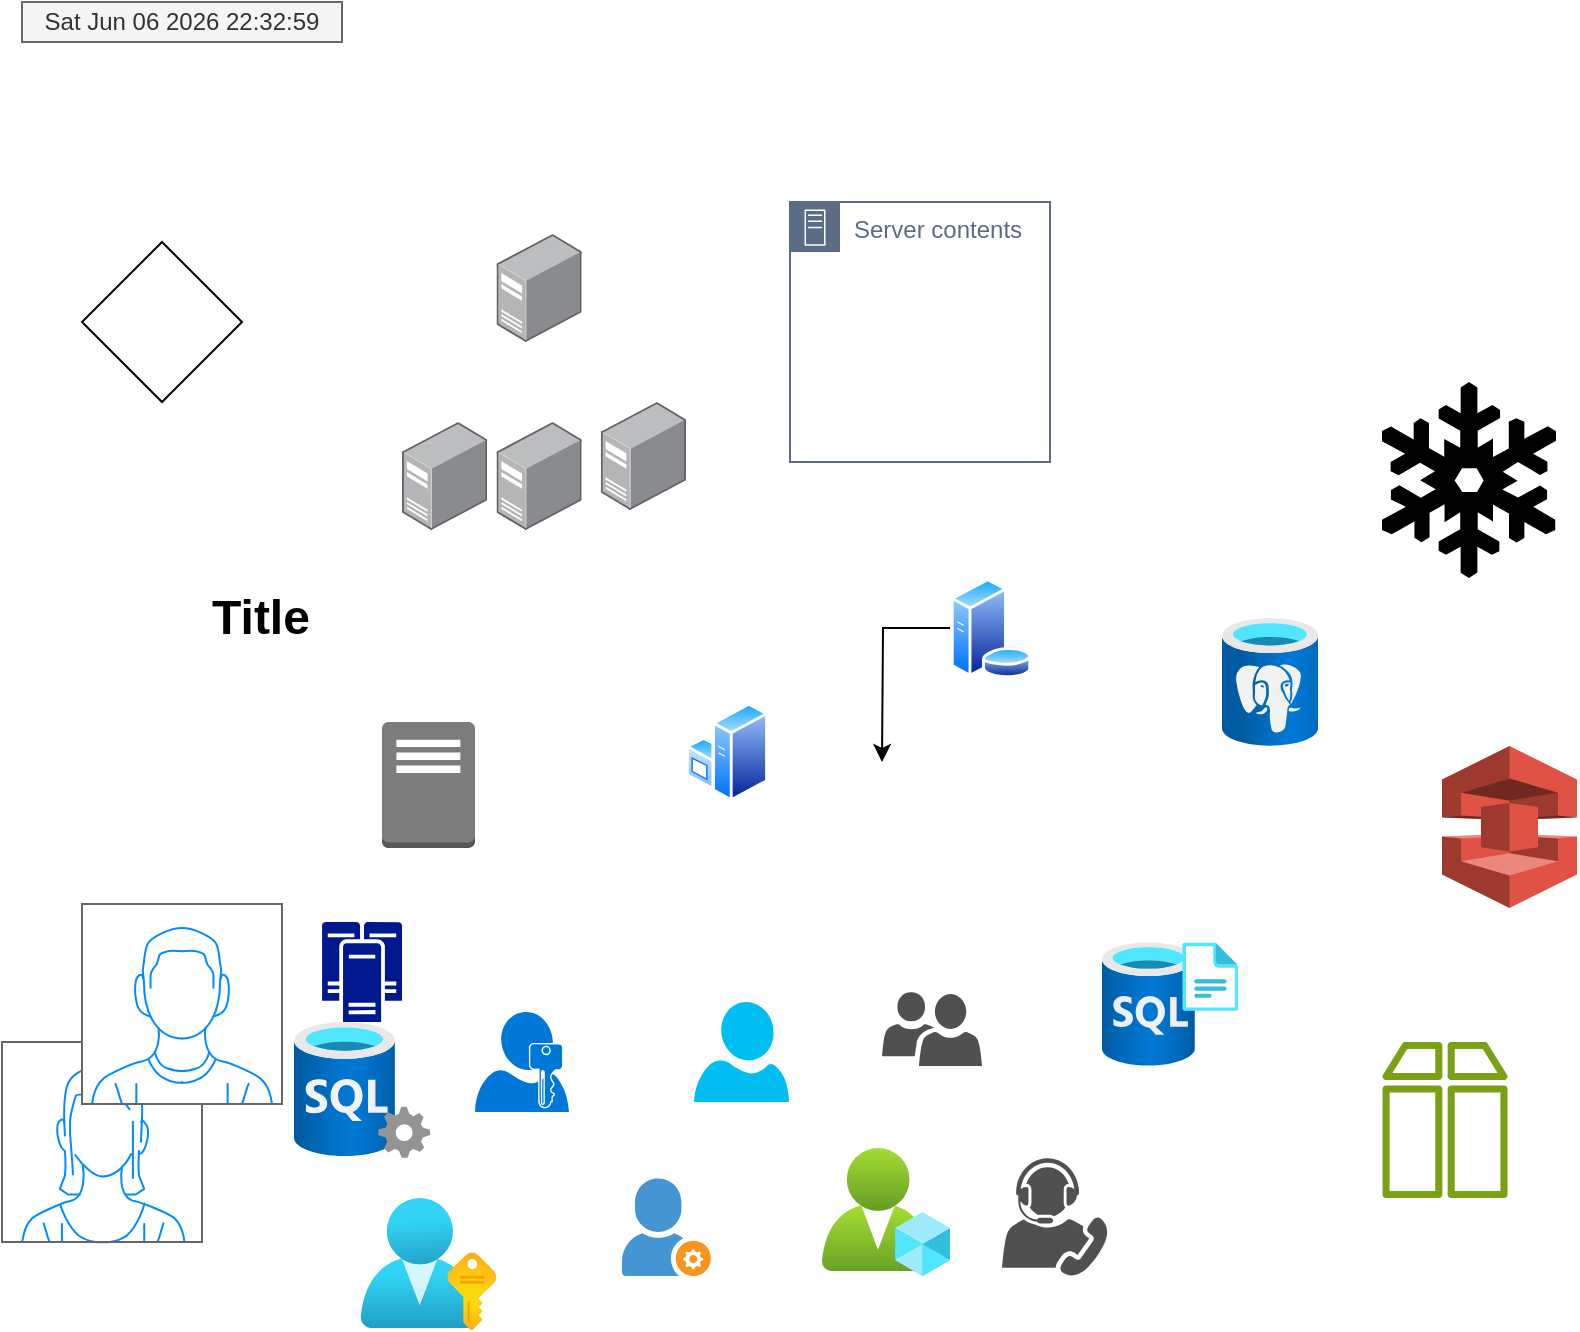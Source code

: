 <mxfile version="22.0.4" type="github">
  <diagram name="Page-1" id="sRmgB1Pe9PFXPVjPCZp8">
    <mxGraphModel dx="1434" dy="726" grid="1" gridSize="10" guides="1" tooltips="1" connect="1" arrows="1" fold="1" page="1" pageScale="1" pageWidth="827" pageHeight="1169" math="0" shadow="0">
      <root>
        <mxCell id="0" />
        <mxCell id="1" parent="0" />
        <mxCell id="tPyTrMyJ9M7yAe20bpE8-1" value="" style="rhombus;whiteSpace=wrap;html=1;" parent="1" vertex="1">
          <mxGeometry x="60" y="150" width="80" height="80" as="geometry" />
        </mxCell>
        <mxCell id="tPyTrMyJ9M7yAe20bpE8-2" value="" style="image;points=[];aspect=fixed;html=1;align=center;shadow=0;dashed=0;image=img/lib/allied_telesis/computer_and_terminals/Server_Desktop.svg;" parent="1" vertex="1">
          <mxGeometry x="267.25" y="146" width="42.6" height="54" as="geometry" />
        </mxCell>
        <mxCell id="tPyTrMyJ9M7yAe20bpE8-3" value="" style="image;aspect=fixed;perimeter=ellipsePerimeter;html=1;align=center;shadow=0;dashed=0;spacingTop=3;image=img/lib/active_directory/windows_server.svg;" parent="1" vertex="1">
          <mxGeometry x="362" y="380" width="41" height="50" as="geometry" />
        </mxCell>
        <mxCell id="tPyTrMyJ9M7yAe20bpE8-24" style="edgeStyle=orthogonalEdgeStyle;rounded=0;orthogonalLoop=1;jettySize=auto;html=1;exitX=0;exitY=0.5;exitDx=0;exitDy=0;" parent="1" source="tPyTrMyJ9M7yAe20bpE8-4" edge="1">
          <mxGeometry relative="1" as="geometry">
            <mxPoint x="460" y="410" as="targetPoint" />
          </mxGeometry>
        </mxCell>
        <mxCell id="tPyTrMyJ9M7yAe20bpE8-4" value="" style="image;aspect=fixed;perimeter=ellipsePerimeter;html=1;align=center;shadow=0;dashed=0;spacingTop=3;image=img/lib/active_directory/database_server.svg;" parent="1" vertex="1">
          <mxGeometry x="494" y="318" width="41" height="50" as="geometry" />
        </mxCell>
        <mxCell id="tPyTrMyJ9M7yAe20bpE8-5" value="" style="outlineConnect=0;dashed=0;verticalLabelPosition=bottom;verticalAlign=top;align=center;html=1;shape=mxgraph.aws3.traditional_server;fillColor=#7D7C7C;gradientColor=none;" parent="1" vertex="1">
          <mxGeometry x="210" y="390" width="46.5" height="63" as="geometry" />
        </mxCell>
        <mxCell id="tPyTrMyJ9M7yAe20bpE8-6" value="Server contents" style="points=[[0,0],[0.25,0],[0.5,0],[0.75,0],[1,0],[1,0.25],[1,0.5],[1,0.75],[1,1],[0.75,1],[0.5,1],[0.25,1],[0,1],[0,0.75],[0,0.5],[0,0.25]];outlineConnect=0;gradientColor=none;html=1;whiteSpace=wrap;fontSize=12;fontStyle=0;container=1;pointerEvents=0;collapsible=0;recursiveResize=0;shape=mxgraph.aws4.group;grIcon=mxgraph.aws4.group_on_premise;strokeColor=#5A6C86;fillColor=none;verticalAlign=top;align=left;spacingLeft=30;fontColor=#5A6C86;dashed=0;" parent="1" vertex="1">
          <mxGeometry x="414" y="130" width="130" height="130" as="geometry" />
        </mxCell>
        <mxCell id="tPyTrMyJ9M7yAe20bpE8-7" value="" style="image;aspect=fixed;html=1;points=[];align=center;fontSize=12;image=img/lib/azure2/databases/SQL_Server_Registries.svg;" parent="1" vertex="1">
          <mxGeometry x="570" y="500" width="68" height="62" as="geometry" />
        </mxCell>
        <mxCell id="tPyTrMyJ9M7yAe20bpE8-8" value="" style="image;aspect=fixed;html=1;points=[];align=center;fontSize=12;image=img/lib/azure2/databases/Azure_Database_PostgreSQL_Server.svg;" parent="1" vertex="1">
          <mxGeometry x="630" y="338" width="48" height="64" as="geometry" />
        </mxCell>
        <mxCell id="tPyTrMyJ9M7yAe20bpE8-9" value="" style="image;aspect=fixed;html=1;points=[];align=center;fontSize=12;image=img/lib/azure2/databases/SQL_Server.svg;" parent="1" vertex="1">
          <mxGeometry x="166" y="540" width="68" height="68" as="geometry" />
        </mxCell>
        <mxCell id="tPyTrMyJ9M7yAe20bpE8-10" value="" style="sketch=0;aspect=fixed;pointerEvents=1;shadow=0;dashed=0;html=1;strokeColor=none;labelPosition=center;verticalLabelPosition=bottom;verticalAlign=top;align=center;fillColor=#00188D;shape=mxgraph.mscae.enterprise.cluster_server" parent="1" vertex="1">
          <mxGeometry x="180" y="490" width="40" height="50" as="geometry" />
        </mxCell>
        <mxCell id="tPyTrMyJ9M7yAe20bpE8-11" value="" style="shape=mxgraph.signs.nature.snowflake;html=1;pointerEvents=1;fillColor=#000000;strokeColor=none;verticalLabelPosition=bottom;verticalAlign=top;align=center;" parent="1" vertex="1">
          <mxGeometry x="710" y="220" width="87" height="98" as="geometry" />
        </mxCell>
        <mxCell id="tPyTrMyJ9M7yAe20bpE8-12" value="" style="outlineConnect=0;dashed=0;verticalLabelPosition=bottom;verticalAlign=top;align=center;html=1;shape=mxgraph.aws3.snowball;fillColor=#E05243;gradientColor=none;" parent="1" vertex="1">
          <mxGeometry x="740" y="402" width="67.5" height="81" as="geometry" />
        </mxCell>
        <mxCell id="tPyTrMyJ9M7yAe20bpE8-13" value="" style="sketch=0;outlineConnect=0;fontColor=#232F3E;gradientColor=none;fillColor=#7AA116;strokeColor=none;dashed=0;verticalLabelPosition=bottom;verticalAlign=top;align=center;html=1;fontSize=12;fontStyle=0;aspect=fixed;pointerEvents=1;shape=mxgraph.aws4.archive;" parent="1" vertex="1">
          <mxGeometry x="710" y="550" width="63" height="78" as="geometry" />
        </mxCell>
        <mxCell id="tPyTrMyJ9M7yAe20bpE8-14" value="" style="shape=image;html=1;verticalAlign=top;verticalLabelPosition=bottom;labelBackgroundColor=#ffffff;imageAspect=0;aspect=fixed;image=https://cdn1.iconfinder.com/data/icons/line-christmas-icons/75/_snowflake-128.png" parent="1" vertex="1">
          <mxGeometry x="600" y="72" width="128" height="128" as="geometry" />
        </mxCell>
        <mxCell id="tPyTrMyJ9M7yAe20bpE8-15" value="" style="image;aspect=fixed;html=1;points=[];align=center;fontSize=12;image=img/lib/azure2/intune/Azure_AD_Roles_and_Administrators.svg;" parent="1" vertex="1">
          <mxGeometry x="430" y="603" width="64" height="64" as="geometry" />
        </mxCell>
        <mxCell id="tPyTrMyJ9M7yAe20bpE8-16" value="" style="sketch=0;pointerEvents=1;shadow=0;dashed=0;html=1;strokeColor=none;fillColor=#505050;labelPosition=center;verticalLabelPosition=bottom;verticalAlign=top;outlineConnect=0;align=center;shape=mxgraph.office.users.conferencing_attendant;" parent="1" vertex="1">
          <mxGeometry x="520" y="608" width="53" height="59" as="geometry" />
        </mxCell>
        <mxCell id="tPyTrMyJ9M7yAe20bpE8-17" value="" style="shadow=0;dashed=0;html=1;strokeColor=none;fillColor=#4495D1;labelPosition=center;verticalLabelPosition=bottom;verticalAlign=top;align=center;outlineConnect=0;shape=mxgraph.veeam.company_administrator;" parent="1" vertex="1">
          <mxGeometry x="330" y="618.2" width="44.4" height="48.8" as="geometry" />
        </mxCell>
        <mxCell id="tPyTrMyJ9M7yAe20bpE8-18" value="" style="sketch=0;aspect=fixed;pointerEvents=1;shadow=0;dashed=0;html=1;strokeColor=none;labelPosition=center;verticalLabelPosition=bottom;verticalAlign=top;align=center;shape=mxgraph.mscae.enterprise.user_permissions;fillColor=#0078D7;" parent="1" vertex="1">
          <mxGeometry x="256.5" y="535" width="47" height="50" as="geometry" />
        </mxCell>
        <mxCell id="tPyTrMyJ9M7yAe20bpE8-19" value="" style="verticalLabelPosition=bottom;html=1;verticalAlign=top;align=center;strokeColor=none;fillColor=#00BEF2;shape=mxgraph.azure.user;" parent="1" vertex="1">
          <mxGeometry x="366" y="530" width="47.5" height="50" as="geometry" />
        </mxCell>
        <mxCell id="tPyTrMyJ9M7yAe20bpE8-20" value="" style="image;aspect=fixed;html=1;points=[];align=center;fontSize=12;image=img/lib/azure2/azure_stack/User_Subscriptions.svg;" parent="1" vertex="1">
          <mxGeometry x="199.25" y="628" width="68" height="66" as="geometry" />
        </mxCell>
        <mxCell id="tPyTrMyJ9M7yAe20bpE8-21" value="" style="sketch=0;pointerEvents=1;shadow=0;dashed=0;html=1;strokeColor=none;labelPosition=center;verticalLabelPosition=bottom;verticalAlign=top;align=center;fillColor=#505050;shape=mxgraph.mscae.intune.user_group" parent="1" vertex="1">
          <mxGeometry x="460" y="525" width="50" height="37" as="geometry" />
        </mxCell>
        <mxCell id="tPyTrMyJ9M7yAe20bpE8-22" value="" style="verticalLabelPosition=bottom;shadow=0;dashed=0;align=center;html=1;verticalAlign=top;strokeWidth=1;shape=mxgraph.mockup.containers.userFemale;strokeColor=#666666;strokeColor2=#008cff;" parent="1" vertex="1">
          <mxGeometry x="20" y="550" width="100" height="100" as="geometry" />
        </mxCell>
        <mxCell id="tPyTrMyJ9M7yAe20bpE8-23" value="" style="verticalLabelPosition=bottom;shadow=0;dashed=0;align=center;html=1;verticalAlign=top;strokeWidth=1;shape=mxgraph.mockup.containers.userMale;strokeColor=#666666;strokeColor2=#008cff;" parent="1" vertex="1">
          <mxGeometry x="60" y="481" width="100" height="100" as="geometry" />
        </mxCell>
        <mxCell id="tPyTrMyJ9M7yAe20bpE8-25" value="" style="image;points=[];aspect=fixed;html=1;align=center;shadow=0;dashed=0;image=img/lib/allied_telesis/computer_and_terminals/Server_Desktop.svg;" parent="1" vertex="1">
          <mxGeometry x="220" y="240" width="42.6" height="54" as="geometry" />
        </mxCell>
        <mxCell id="tPyTrMyJ9M7yAe20bpE8-26" value="" style="image;points=[];aspect=fixed;html=1;align=center;shadow=0;dashed=0;image=img/lib/allied_telesis/computer_and_terminals/Server_Desktop.svg;" parent="1" vertex="1">
          <mxGeometry x="267.25" y="240" width="42.6" height="54" as="geometry" />
        </mxCell>
        <mxCell id="tPyTrMyJ9M7yAe20bpE8-27" value="" style="image;points=[];aspect=fixed;html=1;align=center;shadow=0;dashed=0;image=img/lib/allied_telesis/computer_and_terminals/Server_Desktop.svg;" parent="1" vertex="1">
          <mxGeometry x="319.4" y="230" width="42.6" height="54" as="geometry" />
        </mxCell>
        <mxCell id="tPyTrMyJ9M7yAe20bpE8-28" value="Title" style="text;strokeColor=none;fillColor=none;html=1;fontSize=24;fontStyle=1;verticalAlign=middle;align=center;" parent="1" vertex="1">
          <mxGeometry x="99.25" y="318" width="100" height="40" as="geometry" />
        </mxCell>
        <UserObject label="%date{ddd mmm dd yyyy HH:MM:ss}%" placeholders="1" id="tPyTrMyJ9M7yAe20bpE8-29">
          <mxCell style="text;html=1;strokeColor=#666666;fillColor=#f5f5f5;align=center;verticalAlign=middle;whiteSpace=wrap;overflow=hidden;fontColor=#333333;direction=west;flipV=1;flipH=0;" parent="1" vertex="1">
            <mxGeometry x="30" y="30" width="160" height="20" as="geometry" />
          </mxCell>
        </UserObject>
      </root>
    </mxGraphModel>
  </diagram>
</mxfile>
